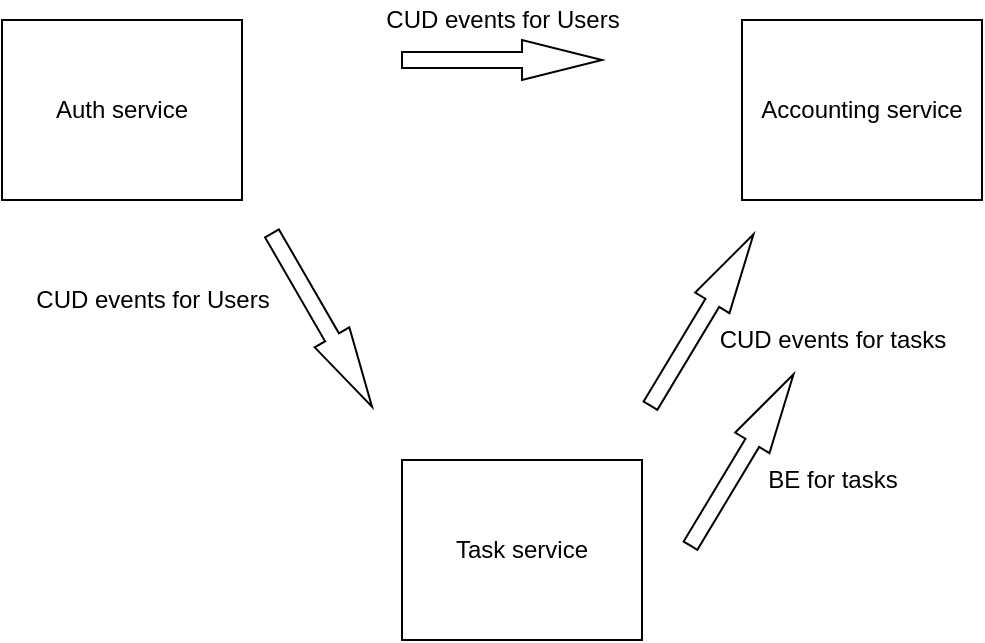 <mxfile version="15.6.3" type="github">
  <diagram id="bA1fCBD8PMR81sRgOeHo" name="Page-1">
    <mxGraphModel dx="1038" dy="547" grid="1" gridSize="10" guides="1" tooltips="1" connect="1" arrows="1" fold="1" page="1" pageScale="1" pageWidth="827" pageHeight="1169" math="0" shadow="0">
      <root>
        <mxCell id="0" />
        <mxCell id="1" parent="0" />
        <mxCell id="uXTuELQXPpplIUTR7Xs5-1" value="Auth service" style="rounded=0;whiteSpace=wrap;html=1;" vertex="1" parent="1">
          <mxGeometry x="190" y="60" width="120" height="90" as="geometry" />
        </mxCell>
        <mxCell id="uXTuELQXPpplIUTR7Xs5-2" value="Task service" style="rounded=0;whiteSpace=wrap;html=1;" vertex="1" parent="1">
          <mxGeometry x="390" y="280" width="120" height="90" as="geometry" />
        </mxCell>
        <mxCell id="uXTuELQXPpplIUTR7Xs5-3" value="Accounting service" style="rounded=0;whiteSpace=wrap;html=1;" vertex="1" parent="1">
          <mxGeometry x="560" y="60" width="120" height="90" as="geometry" />
        </mxCell>
        <mxCell id="uXTuELQXPpplIUTR7Xs5-5" value="" style="html=1;shadow=0;dashed=0;align=center;verticalAlign=middle;shape=mxgraph.arrows2.arrow;dy=0.6;dx=40;notch=0;" vertex="1" parent="1">
          <mxGeometry x="390" y="70" width="100" height="20" as="geometry" />
        </mxCell>
        <mxCell id="uXTuELQXPpplIUTR7Xs5-6" value="CUD events for Users" style="text;html=1;align=center;verticalAlign=middle;resizable=0;points=[];autosize=1;strokeColor=none;fillColor=none;" vertex="1" parent="1">
          <mxGeometry x="375" y="50" width="130" height="20" as="geometry" />
        </mxCell>
        <mxCell id="uXTuELQXPpplIUTR7Xs5-8" value="" style="html=1;shadow=0;dashed=0;align=center;verticalAlign=middle;shape=mxgraph.arrows2.arrow;dy=0.6;dx=40;notch=0;rotation=60;" vertex="1" parent="1">
          <mxGeometry x="300" y="200" width="100" height="20" as="geometry" />
        </mxCell>
        <mxCell id="uXTuELQXPpplIUTR7Xs5-9" value="CUD events for Users" style="text;html=1;align=center;verticalAlign=middle;resizable=0;points=[];autosize=1;strokeColor=none;fillColor=none;" vertex="1" parent="1">
          <mxGeometry x="200" y="190" width="130" height="20" as="geometry" />
        </mxCell>
        <mxCell id="uXTuELQXPpplIUTR7Xs5-10" value="" style="html=1;shadow=0;dashed=0;align=center;verticalAlign=middle;shape=mxgraph.arrows2.arrow;dy=0.6;dx=40;notch=0;rotation=-59;" vertex="1" parent="1">
          <mxGeometry x="490" y="200" width="100" height="20" as="geometry" />
        </mxCell>
        <mxCell id="uXTuELQXPpplIUTR7Xs5-11" value="CUD events for tasks" style="text;html=1;align=center;verticalAlign=middle;resizable=0;points=[];autosize=1;strokeColor=none;fillColor=none;" vertex="1" parent="1">
          <mxGeometry x="540" y="210" width="130" height="20" as="geometry" />
        </mxCell>
        <mxCell id="uXTuELQXPpplIUTR7Xs5-12" value="" style="html=1;shadow=0;dashed=0;align=center;verticalAlign=middle;shape=mxgraph.arrows2.arrow;dy=0.6;dx=40;notch=0;rotation=-59;" vertex="1" parent="1">
          <mxGeometry x="510" y="270" width="100" height="20" as="geometry" />
        </mxCell>
        <mxCell id="uXTuELQXPpplIUTR7Xs5-13" value="BE for tasks" style="text;html=1;align=center;verticalAlign=middle;resizable=0;points=[];autosize=1;strokeColor=none;fillColor=none;" vertex="1" parent="1">
          <mxGeometry x="565" y="280" width="80" height="20" as="geometry" />
        </mxCell>
      </root>
    </mxGraphModel>
  </diagram>
</mxfile>
